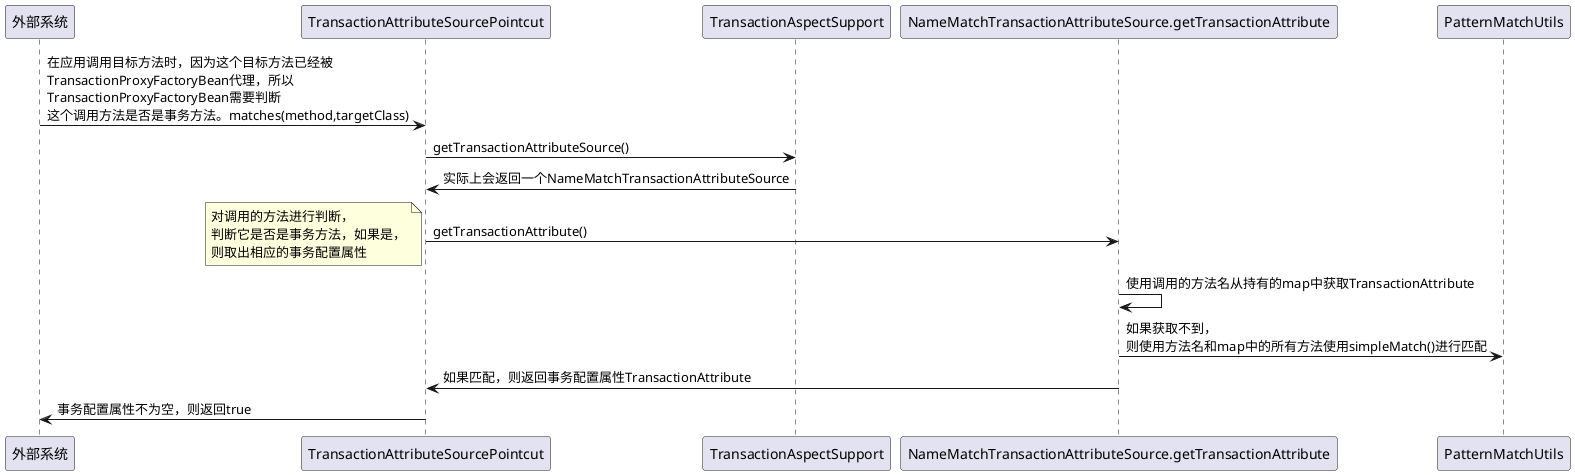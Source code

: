 @startuml
外部系统 -> TransactionAttributeSourcePointcut:在应用调用目标方法时，因为这个目标方法已经被\nTransactionProxyFactoryBean代理，所以\nTransactionProxyFactoryBean需要判断\n这个调用方法是否是事务方法。matches(method,targetClass)
TransactionAttributeSourcePointcut -> TransactionAspectSupport:getTransactionAttributeSource()

TransactionAspectSupport -> TransactionAttributeSourcePointcut: 实际上会返回一个NameMatchTransactionAttributeSource
TransactionAttributeSourcePointcut -> NameMatchTransactionAttributeSource.getTransactionAttribute: getTransactionAttribute()
note left
对调用的方法进行判断，
判断它是否是事务方法，如果是，
则取出相应的事务配置属性
end note
NameMatchTransactionAttributeSource.getTransactionAttribute -> NameMatchTransactionAttributeSource.getTransactionAttribute: 使用调用的方法名从持有的map中获取TransactionAttribute
NameMatchTransactionAttributeSource.getTransactionAttribute -> PatternMatchUtils: 如果获取不到，\n则使用方法名和map中的所有方法使用simpleMatch()进行匹配
NameMatchTransactionAttributeSource.getTransactionAttribute -> TransactionAttributeSourcePointcut: 如果匹配，则返回事务配置属性TransactionAttribute
TransactionAttributeSourcePointcut -> 外部系统: 事务配置属性不为空，则返回true
@enduml
